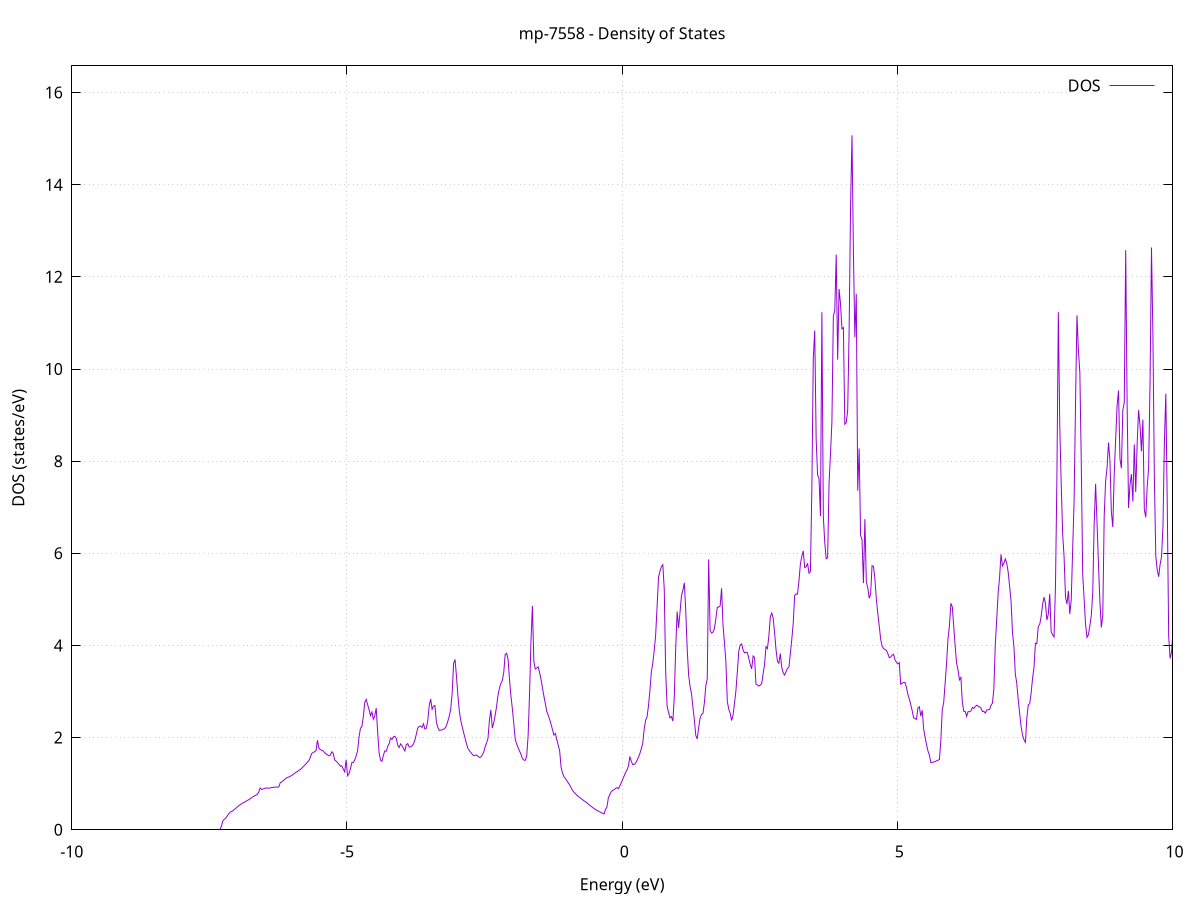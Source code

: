 set title 'mp-7558 - Density of States'
set xlabel 'Energy (eV)'
set ylabel 'DOS (states/eV)'
set grid
set xrange [-10:10]
set yrange [0:16.579]
set xzeroaxis lt -1
set terminal png size 800,600
set output 'mp-7558_dos_gnuplot.png'
plot '-' using 1:2 with lines title 'DOS'
-31.028200 0.000000
-31.002200 0.000000
-30.976100 0.000000
-30.950100 0.000000
-30.924000 0.000000
-30.898000 0.000000
-30.872000 0.000000
-30.845900 0.000000
-30.819900 0.000000
-30.793800 0.000000
-30.767800 0.000000
-30.741800 0.000000
-30.715700 0.000000
-30.689700 0.000000
-30.663700 0.000000
-30.637600 0.000000
-30.611600 0.000000
-30.585500 0.000000
-30.559500 0.000000
-30.533500 0.000000
-30.507400 0.000000
-30.481400 0.000000
-30.455300 0.000000
-30.429300 0.000000
-30.403300 0.000000
-30.377200 0.000000
-30.351200 0.000000
-30.325200 0.000000
-30.299100 0.000000
-30.273100 0.000000
-30.247000 0.000000
-30.221000 0.000000
-30.195000 0.000000
-30.168900 0.000000
-30.142900 0.000000
-30.116800 0.000000
-30.090800 0.000000
-30.064800 0.000000
-30.038700 0.000000
-30.012700 0.000000
-29.986600 0.000000
-29.960600 0.000000
-29.934600 0.000000
-29.908500 0.000000
-29.882500 0.000000
-29.856500 0.000000
-29.830400 0.000000
-29.804400 0.000000
-29.778300 0.000000
-29.752300 0.000000
-29.726300 0.000000
-29.700200 0.000000
-29.674200 0.000000
-29.648100 0.000000
-29.622100 0.000000
-29.596100 0.000000
-29.570000 0.000000
-29.544000 0.000000
-29.517900 0.000000
-29.491900 0.000000
-29.465900 0.000000
-29.439800 0.000000
-29.413800 0.000000
-29.387800 0.000000
-29.361700 0.000000
-29.335700 0.000000
-29.309600 0.000000
-29.283600 0.000000
-29.257600 0.000000
-29.231500 0.000000
-29.205500 0.000000
-29.179400 0.000000
-29.153400 0.000000
-29.127400 0.000000
-29.101300 0.000000
-29.075300 0.000000
-29.049300 0.000000
-29.023200 0.000000
-28.997200 0.000000
-28.971100 0.000000
-28.945100 0.000000
-28.919100 0.000000
-28.893000 0.000000
-28.867000 0.000000
-28.840900 0.000000
-28.814900 0.000000
-28.788900 0.000000
-28.762800 0.000000
-28.736800 0.000000
-28.710700 0.000000
-28.684700 0.000000
-28.658700 79.896100
-28.632600 113.800800
-28.606600 90.071200
-28.580600 135.801100
-28.554500 72.643700
-28.528500 54.130200
-28.502400 192.628800
-28.476400 0.000000
-28.450400 0.000000
-28.424300 0.000000
-28.398300 0.000000
-28.372200 0.000000
-28.346200 0.000000
-28.320200 0.000000
-28.294100 0.000000
-28.268100 0.000000
-28.242000 0.000000
-28.216000 0.000000
-28.190000 0.000000
-28.163900 0.000000
-28.137900 0.000000
-28.111900 0.000000
-28.085800 0.000000
-28.059800 0.000000
-28.033700 0.000000
-28.007700 0.000000
-27.981700 0.000000
-27.955600 0.000000
-27.929600 0.000000
-27.903500 0.000000
-27.877500 0.000000
-27.851500 0.000000
-27.825400 0.000000
-27.799400 0.000000
-27.773400 0.000000
-27.747300 0.000000
-27.721300 0.000000
-27.695200 0.000000
-27.669200 0.000000
-27.643200 0.000000
-27.617100 0.000000
-27.591100 0.000000
-27.565000 0.000000
-27.539000 0.000000
-27.513000 0.000000
-27.486900 0.000000
-27.460900 0.000000
-27.434800 0.000000
-27.408800 0.000000
-27.382800 0.000000
-27.356700 0.000000
-27.330700 0.000000
-27.304700 0.000000
-27.278600 0.000000
-27.252600 0.000000
-27.226500 0.000000
-27.200500 0.000000
-27.174500 0.000000
-27.148400 0.000000
-27.122400 0.000000
-27.096300 0.000000
-27.070300 0.000000
-27.044300 0.000000
-27.018200 0.000000
-26.992200 0.000000
-26.966100 0.000000
-26.940100 0.000000
-26.914100 0.000000
-26.888000 0.000000
-26.862000 0.000000
-26.836000 0.000000
-26.809900 0.000000
-26.783900 0.000000
-26.757800 0.000000
-26.731800 0.000000
-26.705800 0.000000
-26.679700 0.000000
-26.653700 0.000000
-26.627600 0.000000
-26.601600 0.000000
-26.575600 0.000000
-26.549500 0.000000
-26.523500 0.000000
-26.497500 0.000000
-26.471400 0.000000
-26.445400 0.000000
-26.419300 0.000000
-26.393300 0.000000
-26.367300 0.000000
-26.341200 0.000000
-26.315200 0.000000
-26.289100 0.000000
-26.263100 0.000000
-26.237100 0.000000
-26.211000 0.000000
-26.185000 0.000000
-26.158900 0.000000
-26.132900 0.000000
-26.106900 0.000000
-26.080800 0.000000
-26.054800 0.000000
-26.028800 0.000000
-26.002700 0.000000
-25.976700 0.000000
-25.950600 0.000000
-25.924600 0.000000
-25.898600 0.000000
-25.872500 0.000000
-25.846500 0.000000
-25.820400 0.000000
-25.794400 0.000000
-25.768400 0.000000
-25.742300 0.000000
-25.716300 0.000000
-25.690200 0.000000
-25.664200 0.000000
-25.638200 0.000000
-25.612100 0.000000
-25.586100 0.000000
-25.560100 0.000000
-25.534000 0.000000
-25.508000 0.000000
-25.481900 0.000000
-25.455900 0.000000
-25.429900 0.000000
-25.403800 0.000000
-25.377800 0.000000
-25.351700 0.000000
-25.325700 0.000000
-25.299700 0.000000
-25.273600 0.000000
-25.247600 0.000000
-25.221600 0.000000
-25.195500 0.000000
-25.169500 0.000000
-25.143400 0.000000
-25.117400 0.000000
-25.091400 0.000000
-25.065300 0.000000
-25.039300 0.000000
-25.013200 0.000000
-24.987200 0.000000
-24.961200 0.000000
-24.935100 0.000000
-24.909100 0.000000
-24.883000 0.000000
-24.857000 0.000000
-24.831000 0.000000
-24.804900 0.000000
-24.778900 0.000000
-24.752900 0.000000
-24.726800 0.000000
-24.700800 0.000000
-24.674700 0.000000
-24.648700 0.000000
-24.622700 0.000000
-24.596600 0.000000
-24.570600 0.000000
-24.544500 0.000000
-24.518500 0.000000
-24.492500 0.000000
-24.466400 0.000000
-24.440400 0.000000
-24.414300 0.000000
-24.388300 0.000000
-24.362300 0.000000
-24.336200 0.000000
-24.310200 0.000000
-24.284200 0.000000
-24.258100 0.000000
-24.232100 0.000000
-24.206000 0.000000
-24.180000 0.000000
-24.154000 0.000000
-24.127900 0.000000
-24.101900 0.000000
-24.075800 0.000000
-24.049800 0.000000
-24.023800 0.000000
-23.997700 0.000000
-23.971700 0.000000
-23.945700 0.000000
-23.919600 0.000000
-23.893600 0.000000
-23.867500 0.000000
-23.841500 0.000000
-23.815500 0.000000
-23.789400 0.000000
-23.763400 0.000000
-23.737300 0.000000
-23.711300 0.000000
-23.685300 0.000000
-23.659200 0.000000
-23.633200 0.000000
-23.607100 0.000000
-23.581100 0.000000
-23.555100 0.000000
-23.529000 0.000000
-23.503000 0.000000
-23.477000 0.000000
-23.450900 0.000000
-23.424900 0.000000
-23.398800 0.000000
-23.372800 0.000000
-23.346800 0.000000
-23.320700 0.000000
-23.294700 0.000000
-23.268600 0.000000
-23.242600 0.000000
-23.216600 0.000000
-23.190500 0.000000
-23.164500 0.000000
-23.138400 0.000000
-23.112400 0.000000
-23.086400 0.000000
-23.060300 0.000000
-23.034300 0.000000
-23.008300 0.000000
-22.982200 0.000000
-22.956200 0.000000
-22.930100 0.000000
-22.904100 0.000000
-22.878100 0.000000
-22.852000 0.000000
-22.826000 0.000000
-22.799900 0.000000
-22.773900 0.000000
-22.747900 0.000000
-22.721800 0.000000
-22.695800 0.000000
-22.669800 0.000000
-22.643700 0.000000
-22.617700 0.000000
-22.591600 0.000000
-22.565600 0.000000
-22.539600 0.000000
-22.513500 0.000000
-22.487500 0.000000
-22.461400 0.000000
-22.435400 0.000000
-22.409400 0.000000
-22.383300 0.000000
-22.357300 0.000000
-22.331200 0.000000
-22.305200 0.000000
-22.279200 0.000000
-22.253100 0.000000
-22.227100 0.000000
-22.201100 0.000000
-22.175000 0.000000
-22.149000 0.000000
-22.122900 0.000000
-22.096900 0.000000
-22.070900 0.000000
-22.044800 0.000000
-22.018800 0.000000
-21.992700 0.000000
-21.966700 0.000000
-21.940700 0.000000
-21.914600 0.000000
-21.888600 0.000000
-21.862500 0.000000
-21.836500 0.000000
-21.810500 0.000000
-21.784400 0.000000
-21.758400 0.000000
-21.732400 0.000000
-21.706300 0.000000
-21.680300 0.000000
-21.654200 0.000000
-21.628200 0.000000
-21.602200 0.000000
-21.576100 0.000000
-21.550100 0.000000
-21.524000 0.000000
-21.498000 0.000000
-21.472000 0.000000
-21.445900 0.000000
-21.419900 0.000000
-21.393900 0.000000
-21.367800 0.000000
-21.341800 0.000000
-21.315700 0.000000
-21.289700 0.000000
-21.263700 0.000000
-21.237600 0.000000
-21.211600 0.000000
-21.185500 0.000000
-21.159500 0.000000
-21.133500 0.000000
-21.107400 0.000000
-21.081400 0.000000
-21.055300 0.000000
-21.029300 0.000000
-21.003300 0.000000
-20.977200 0.000000
-20.951200 0.000000
-20.925200 0.000000
-20.899100 0.000000
-20.873100 0.000000
-20.847000 0.000000
-20.821000 0.000000
-20.795000 0.000000
-20.768900 0.000000
-20.742900 0.000000
-20.716800 0.000000
-20.690800 0.000000
-20.664800 0.000000
-20.638700 0.000000
-20.612700 0.000000
-20.586600 0.000000
-20.560600 0.000000
-20.534600 0.000000
-20.508500 0.000000
-20.482500 0.000000
-20.456500 0.000000
-20.430400 0.000000
-20.404400 0.000000
-20.378300 0.000000
-20.352300 0.000000
-20.326300 0.000000
-20.300200 0.000000
-20.274200 0.000000
-20.248100 0.000000
-20.222100 0.000000
-20.196100 0.000000
-20.170000 0.000000
-20.144000 0.000000
-20.118000 0.000000
-20.091900 0.000000
-20.065900 0.000000
-20.039800 0.000000
-20.013800 0.000000
-19.987800 0.000000
-19.961700 0.000000
-19.935700 0.000000
-19.909600 0.000000
-19.883600 0.000000
-19.857600 0.000000
-19.831500 0.000000
-19.805500 0.000000
-19.779400 0.000000
-19.753400 0.000000
-19.727400 0.000000
-19.701300 0.000000
-19.675300 0.000000
-19.649300 0.000000
-19.623200 0.000000
-19.597200 0.000000
-19.571100 0.000000
-19.545100 0.000000
-19.519100 0.000000
-19.493000 0.000000
-19.467000 0.000000
-19.440900 0.000000
-19.414900 0.000000
-19.388900 0.000000
-19.362800 0.000000
-19.336800 0.000000
-19.310700 0.000000
-19.284700 0.000000
-19.258700 0.000000
-19.232600 0.000000
-19.206600 0.000000
-19.180600 0.000000
-19.154500 0.000000
-19.128500 0.000000
-19.102400 0.000000
-19.076400 0.000000
-19.050400 0.000000
-19.024300 0.000000
-18.998300 0.000000
-18.972200 0.000000
-18.946200 0.000000
-18.920200 0.000000
-18.894100 0.000000
-18.868100 0.000000
-18.842100 0.000000
-18.816000 0.000000
-18.790000 0.000000
-18.763900 0.000000
-18.737900 63.154300
-18.711900 88.666000
-18.685800 326.601100
-18.659800 107.159300
-18.633700 366.209800
-18.607700 250.812400
-18.581700 278.147800
-18.555600 578.214100
-18.529600 130.024100
-18.503500 0.000000
-18.477500 0.000000
-18.451500 0.000000
-18.425400 0.000000
-18.399400 0.000000
-18.373400 0.000000
-18.347300 0.000000
-18.321300 0.000000
-18.295200 0.000000
-18.269200 0.000000
-18.243200 0.000000
-18.217100 0.000000
-18.191100 0.000000
-18.165000 0.000000
-18.139000 0.000000
-18.113000 0.000000
-18.086900 0.000000
-18.060900 0.000000
-18.034800 0.000000
-18.008800 0.000000
-17.982800 0.000000
-17.956700 0.000000
-17.930700 0.000000
-17.904700 0.000000
-17.878600 0.000000
-17.852600 0.000000
-17.826500 0.000000
-17.800500 0.000000
-17.774500 0.000000
-17.748400 0.000000
-17.722400 0.000000
-17.696300 0.000000
-17.670300 0.000000
-17.644300 0.000000
-17.618200 0.000000
-17.592200 0.000000
-17.566200 0.000000
-17.540100 0.000000
-17.514100 0.000000
-17.488000 0.000000
-17.462000 0.000000
-17.436000 0.000000
-17.409900 0.000000
-17.383900 0.000000
-17.357800 0.000000
-17.331800 0.000000
-17.305800 0.000000
-17.279700 0.000000
-17.253700 0.000000
-17.227600 0.000000
-17.201600 0.000000
-17.175600 0.000000
-17.149500 0.000000
-17.123500 0.000000
-17.097500 0.000000
-17.071400 0.000000
-17.045400 0.000000
-17.019300 0.000000
-16.993300 0.000000
-16.967300 0.000000
-16.941200 0.000000
-16.915200 0.000000
-16.889100 0.000000
-16.863100 0.000000
-16.837100 0.000000
-16.811000 0.000000
-16.785000 0.000000
-16.758900 0.000000
-16.732900 0.000000
-16.706900 0.000000
-16.680800 0.000000
-16.654800 0.000000
-16.628800 0.000000
-16.602700 0.000000
-16.576700 0.000000
-16.550600 0.000000
-16.524600 0.000000
-16.498600 0.000000
-16.472500 0.000000
-16.446500 0.000000
-16.420400 0.000000
-16.394400 0.000000
-16.368400 0.000000
-16.342300 0.000000
-16.316300 0.000000
-16.290300 0.000000
-16.264200 0.000000
-16.238200 0.000000
-16.212100 0.000000
-16.186100 0.000000
-16.160100 0.000000
-16.134000 0.000000
-16.108000 0.000000
-16.081900 0.000000
-16.055900 0.000000
-16.029900 0.000000
-16.003800 0.000000
-15.977800 0.000000
-15.951700 0.000000
-15.925700 0.000000
-15.899700 0.000000
-15.873600 0.000000
-15.847600 0.000000
-15.821600 0.000000
-15.795500 0.000000
-15.769500 0.000000
-15.743400 0.000000
-15.717400 0.000000
-15.691400 0.000000
-15.665300 0.000000
-15.639300 0.000000
-15.613200 0.000000
-15.587200 0.000000
-15.561200 0.000000
-15.535100 0.000000
-15.509100 0.000000
-15.483000 0.000000
-15.457000 0.000000
-15.431000 0.000000
-15.404900 0.000000
-15.378900 0.000000
-15.352900 0.000000
-15.326800 0.000000
-15.300800 0.000000
-15.274700 0.000000
-15.248700 0.000000
-15.222700 0.000000
-15.196600 0.000000
-15.170600 0.000000
-15.144500 0.000000
-15.118500 0.000000
-15.092500 0.000000
-15.066400 0.000000
-15.040400 0.000000
-15.014400 0.000000
-14.988300 0.000000
-14.962300 0.000000
-14.936200 0.000000
-14.910200 0.000000
-14.884200 0.000000
-14.858100 0.000000
-14.832100 0.000000
-14.806000 0.000000
-14.780000 0.000000
-14.754000 0.000000
-14.727900 0.000000
-14.701900 0.000000
-14.675800 0.000000
-14.649800 0.000000
-14.623800 0.000000
-14.597700 0.000000
-14.571700 0.000000
-14.545700 0.000000
-14.519600 0.000000
-14.493600 0.000000
-14.467500 0.000000
-14.441500 0.000000
-14.415500 0.000000
-14.389400 0.000000
-14.363400 0.000000
-14.337300 0.000000
-14.311300 0.000000
-14.285300 0.000000
-14.259200 0.000000
-14.233200 0.000000
-14.207100 0.000000
-14.181100 0.000000
-14.155100 0.000000
-14.129000 0.000000
-14.103000 0.000000
-14.077000 0.000000
-14.050900 0.000000
-14.024900 0.000000
-13.998800 0.000000
-13.972800 0.000000
-13.946800 0.000000
-13.920700 0.000000
-13.894700 0.000000
-13.868600 0.000000
-13.842600 0.000000
-13.816600 0.000000
-13.790500 0.000000
-13.764500 0.000000
-13.738500 0.000000
-13.712400 0.000000
-13.686400 0.000000
-13.660300 0.000000
-13.634300 0.000000
-13.608300 0.000000
-13.582200 0.000000
-13.556200 0.000000
-13.530100 0.000000
-13.504100 0.000000
-13.478100 0.000000
-13.452000 0.000000
-13.426000 0.000000
-13.399900 0.000000
-13.373900 0.000000
-13.347900 0.000000
-13.321800 0.000000
-13.295800 0.000000
-13.269800 0.000000
-13.243700 0.000000
-13.217700 0.000000
-13.191600 0.000000
-13.165600 0.000000
-13.139600 0.000000
-13.113500 0.000000
-13.087500 0.000000
-13.061400 0.000000
-13.035400 0.000000
-13.009400 0.000000
-12.983300 0.000000
-12.957300 0.000000
-12.931200 0.000000
-12.905200 0.000000
-12.879200 0.000000
-12.853100 0.000000
-12.827100 0.000000
-12.801100 0.000000
-12.775000 0.000000
-12.749000 0.000000
-12.722900 0.000000
-12.696900 0.000000
-12.670900 0.000000
-12.644800 0.000000
-12.618800 0.000000
-12.592700 0.000000
-12.566700 0.000000
-12.540700 0.000000
-12.514600 0.000000
-12.488600 0.000000
-12.462600 0.000000
-12.436500 0.000000
-12.410500 0.000000
-12.384400 0.000000
-12.358400 0.000000
-12.332400 0.000000
-12.306300 0.000000
-12.280300 0.000000
-12.254200 0.000000
-12.228200 0.000000
-12.202200 0.000000
-12.176100 0.000000
-12.150100 0.000000
-12.124000 0.000000
-12.098000 0.000000
-12.072000 0.000000
-12.045900 0.000000
-12.019900 0.000000
-11.993900 0.000000
-11.967800 0.000000
-11.941800 0.000000
-11.915700 0.000000
-11.889700 0.000000
-11.863700 0.000000
-11.837600 0.000000
-11.811600 0.000000
-11.785500 0.000000
-11.759500 0.000000
-11.733500 0.000000
-11.707400 0.000000
-11.681400 0.000000
-11.655300 0.000000
-11.629300 0.000000
-11.603300 0.000000
-11.577200 0.000000
-11.551200 0.000000
-11.525200 0.000000
-11.499100 0.000000
-11.473100 0.000000
-11.447000 0.000000
-11.421000 0.000000
-11.395000 0.000000
-11.368900 0.000000
-11.342900 0.000000
-11.316800 0.000000
-11.290800 0.000000
-11.264800 0.000000
-11.238700 0.000000
-11.212700 0.000000
-11.186700 0.000000
-11.160600 0.000000
-11.134600 0.000000
-11.108500 0.000000
-11.082500 0.000000
-11.056500 0.000000
-11.030400 0.000000
-11.004400 0.000000
-10.978300 0.000000
-10.952300 0.000000
-10.926300 0.000000
-10.900200 0.000000
-10.874200 0.000000
-10.848100 0.000000
-10.822100 0.000000
-10.796100 0.000000
-10.770000 0.000000
-10.744000 0.000000
-10.718000 0.000000
-10.691900 0.000000
-10.665900 0.000000
-10.639800 0.000000
-10.613800 0.000000
-10.587800 0.000000
-10.561700 0.000000
-10.535700 0.000000
-10.509600 0.000000
-10.483600 0.000000
-10.457600 0.000000
-10.431500 0.000000
-10.405500 0.000000
-10.379400 0.000000
-10.353400 0.000000
-10.327400 0.000000
-10.301300 0.000000
-10.275300 0.000000
-10.249300 0.000000
-10.223200 0.000000
-10.197200 0.000000
-10.171100 0.000000
-10.145100 0.000000
-10.119100 0.000000
-10.093000 0.000000
-10.067000 0.000000
-10.040900 0.000000
-10.014900 0.000000
-9.988900 0.000000
-9.962800 0.000000
-9.936800 0.000000
-9.910800 0.000000
-9.884700 0.000000
-9.858700 0.000000
-9.832600 0.000000
-9.806600 0.000000
-9.780600 0.000000
-9.754500 0.000000
-9.728500 0.000000
-9.702400 0.000000
-9.676400 0.000000
-9.650400 0.000000
-9.624300 0.000000
-9.598300 0.000000
-9.572200 0.000000
-9.546200 0.000000
-9.520200 0.000000
-9.494100 0.000000
-9.468100 0.000000
-9.442100 0.000000
-9.416000 0.000000
-9.390000 0.000000
-9.363900 0.000000
-9.337900 0.000000
-9.311900 0.000000
-9.285800 0.000000
-9.259800 0.000000
-9.233700 0.000000
-9.207700 0.000000
-9.181700 0.000000
-9.155600 0.000000
-9.129600 0.000000
-9.103500 0.000000
-9.077500 0.000000
-9.051500 0.000000
-9.025400 0.000000
-8.999400 0.000000
-8.973400 0.000000
-8.947300 0.000000
-8.921300 0.000000
-8.895200 0.000000
-8.869200 0.000000
-8.843200 0.000000
-8.817100 0.000000
-8.791100 0.000000
-8.765000 0.000000
-8.739000 0.000000
-8.713000 0.000000
-8.686900 0.000000
-8.660900 0.000000
-8.634900 0.000000
-8.608800 0.000000
-8.582800 0.000000
-8.556700 0.000000
-8.530700 0.000000
-8.504700 0.000000
-8.478600 0.000000
-8.452600 0.000000
-8.426500 0.000000
-8.400500 0.000000
-8.374500 0.000000
-8.348400 0.000000
-8.322400 0.000000
-8.296300 0.000000
-8.270300 0.000000
-8.244300 0.000000
-8.218200 0.000000
-8.192200 0.000000
-8.166200 0.000000
-8.140100 0.000000
-8.114100 0.000000
-8.088000 0.000000
-8.062000 0.000000
-8.036000 0.000000
-8.009900 0.000000
-7.983900 0.000000
-7.957800 0.000000
-7.931800 0.000000
-7.905800 0.000000
-7.879700 0.000000
-7.853700 0.000000
-7.827600 0.000000
-7.801600 0.000000
-7.775600 0.000000
-7.749500 0.000000
-7.723500 0.000000
-7.697500 0.000000
-7.671400 0.000000
-7.645400 0.000000
-7.619300 0.000000
-7.593300 0.000000
-7.567300 0.000000
-7.541200 0.000000
-7.515200 0.000000
-7.489100 0.000000
-7.463100 0.000000
-7.437100 0.000000
-7.411000 0.000000
-7.385000 0.000000
-7.359000 0.000000
-7.332900 0.000000
-7.306900 0.004900
-7.280800 0.079100
-7.254800 0.196600
-7.228800 0.226600
-7.202700 0.252100
-7.176700 0.298400
-7.150600 0.345900
-7.124600 0.380900
-7.098600 0.395700
-7.072500 0.412500
-7.046500 0.439100
-7.020400 0.465900
-6.994400 0.492700
-6.968400 0.519800
-6.942300 0.543000
-6.916300 0.562300
-6.890300 0.582900
-6.864200 0.598200
-6.838200 0.615800
-6.812100 0.634300
-6.786100 0.652900
-6.760100 0.673000
-6.734000 0.693800
-6.708000 0.715700
-6.681900 0.735200
-6.655900 0.751000
-6.629900 0.767700
-6.603800 0.816500
-6.577800 0.907200
-6.551700 0.874600
-6.525700 0.885900
-6.499700 0.896600
-6.473600 0.907100
-6.447600 0.905700
-6.421600 0.901800
-6.395500 0.908600
-6.369500 0.915500
-6.343400 0.919900
-6.317400 0.924300
-6.291400 0.928900
-6.265300 0.925700
-6.239300 0.929200
-6.213200 1.017300
-6.187200 1.039600
-6.161200 1.063600
-6.135100 1.088900
-6.109100 1.115100
-6.083100 1.135100
-6.057000 1.145100
-6.031000 1.160200
-6.004900 1.178900
-5.978900 1.200200
-5.952900 1.223400
-5.926800 1.248000
-5.900800 1.264900
-5.874700 1.287000
-5.848700 1.309800
-5.822700 1.335700
-5.796600 1.366500
-5.770600 1.399000
-5.744500 1.432200
-5.718500 1.465900
-5.692500 1.502800
-5.666400 1.569700
-5.640400 1.656700
-5.614400 1.675700
-5.588300 1.694700
-5.562300 1.717100
-5.536200 1.944000
-5.510200 1.770400
-5.484200 1.740400
-5.458100 1.726600
-5.432100 1.710700
-5.406000 1.670900
-5.380000 1.645700
-5.354000 1.627300
-5.327900 1.604300
-5.301900 1.622600
-5.275800 1.692200
-5.249800 1.654000
-5.223800 1.516500
-5.197700 1.490100
-5.171700 1.459500
-5.145700 1.420000
-5.119600 1.380000
-5.093600 1.387900
-5.067500 1.316800
-5.041500 1.257700
-5.015500 1.516800
-4.989400 1.173100
-4.963400 1.214100
-4.937300 1.324100
-4.911300 1.457200
-4.885300 1.459500
-4.859200 1.514500
-4.833200 1.602500
-4.807200 1.713000
-4.781100 2.008400
-4.755100 2.204100
-4.729000 2.240500
-4.703000 2.447200
-4.677000 2.762700
-4.650900 2.829100
-4.624900 2.718100
-4.598800 2.608600
-4.572800 2.476600
-4.546800 2.555200
-4.520700 2.398900
-4.494700 2.474400
-4.468600 2.639900
-4.442600 2.120900
-4.416600 1.669700
-4.390500 1.510900
-4.364500 1.486000
-4.338500 1.614200
-4.312400 1.713400
-4.286400 1.704300
-4.260300 1.807500
-4.234300 1.866700
-4.208300 1.992100
-4.182200 1.960200
-4.156200 2.018300
-4.130100 2.029100
-4.104100 1.980500
-4.078100 1.837700
-4.052000 1.783600
-4.026000 1.864200
-3.999900 1.828000
-3.973900 1.765500
-3.947900 1.711000
-3.921800 1.850100
-3.895800 1.869700
-3.869800 1.794600
-3.843700 1.802000
-3.817700 1.819500
-3.791600 1.862800
-3.765600 1.948100
-3.739600 2.075700
-3.713500 2.206000
-3.687500 2.242100
-3.661400 2.251500
-3.635400 2.220500
-3.609400 2.298800
-3.583300 2.185100
-3.557300 2.203800
-3.531300 2.369600
-3.505200 2.697600
-3.479200 2.838000
-3.453100 2.613200
-3.427100 2.686300
-3.401100 2.694400
-3.375000 2.334300
-3.349000 2.219800
-3.322900 2.156800
-3.296900 2.162000
-3.270900 2.169000
-3.244800 2.182400
-3.218800 2.206600
-3.192700 2.259300
-3.166700 2.358600
-3.140700 2.465000
-3.114600 2.621600
-3.088600 2.969100
-3.062600 3.609900
-3.036500 3.696900
-3.010500 3.335900
-2.984400 2.912800
-2.958400 2.575100
-2.932400 2.373100
-2.906300 2.234200
-2.880300 2.107900
-2.854200 1.989400
-2.828200 1.866200
-2.802200 1.765500
-2.776100 1.718300
-2.750100 1.677100
-2.724000 1.640100
-2.698000 1.606000
-2.672000 1.615100
-2.645900 1.624000
-2.619900 1.592900
-2.593900 1.570300
-2.567800 1.577500
-2.541800 1.625900
-2.515700 1.684500
-2.489700 1.801800
-2.463700 1.885000
-2.437600 1.984800
-2.411600 2.378800
-2.385500 2.602000
-2.359500 2.207400
-2.333500 2.323500
-2.307400 2.480900
-2.281400 2.678300
-2.255400 2.918200
-2.229300 3.075400
-2.203300 3.177700
-2.177200 3.241400
-2.151200 3.414600
-2.125200 3.803700
-2.099100 3.830300
-2.073100 3.705800
-2.047000 3.265800
-2.021000 2.910600
-1.995000 2.627900
-1.968900 2.304800
-1.942900 1.963800
-1.916800 1.865700
-1.890800 1.780600
-1.864800 1.711600
-1.838700 1.639000
-1.812700 1.546600
-1.786700 1.513700
-1.760600 1.506500
-1.734600 1.594900
-1.708500 2.043900
-1.682500 2.949900
-1.656500 4.095800
-1.630400 4.858900
-1.604400 3.652600
-1.578300 3.488400
-1.552300 3.509300
-1.526300 3.536000
-1.500200 3.411100
-1.474200 3.267000
-1.448100 3.084200
-1.422100 2.902600
-1.396100 2.739500
-1.370000 2.568500
-1.344000 2.488800
-1.318000 2.398300
-1.291900 2.288900
-1.265900 2.174800
-1.239800 2.055600
-1.213800 2.090300
-1.187800 1.962300
-1.161700 1.838700
-1.135700 1.715100
-1.109600 1.357800
-1.083600 1.231300
-1.057600 1.155700
-1.031500 1.113800
-1.005500 1.065800
-0.979500 1.019900
-0.953400 0.971400
-0.927400 0.917000
-0.901300 0.852200
-0.875300 0.815100
-0.849300 0.782400
-0.823200 0.751800
-0.797200 0.724300
-0.771100 0.699600
-0.745100 0.675900
-0.719100 0.652400
-0.693000 0.629100
-0.667000 0.605800
-0.640900 0.583400
-0.614900 0.559700
-0.588900 0.533400
-0.562800 0.508600
-0.536800 0.484100
-0.510800 0.461000
-0.484700 0.439200
-0.458700 0.421300
-0.432600 0.404600
-0.406600 0.388400
-0.380600 0.372900
-0.354500 0.357900
-0.328500 0.343400
-0.302400 0.443800
-0.276400 0.491900
-0.250400 0.692700
-0.224300 0.761100
-0.198300 0.827200
-0.172200 0.856300
-0.146200 0.866500
-0.120200 0.897600
-0.094100 0.914500
-0.068100 0.892500
-0.042100 0.950400
-0.016000 1.019900
0.010000 1.092200
0.036100 1.168200
0.062100 1.242700
0.088100 1.296700
0.114200 1.384000
0.140200 1.590200
0.166300 1.486600
0.192300 1.415000
0.218300 1.418400
0.244400 1.446500
0.270400 1.504600
0.296400 1.575600
0.322500 1.655500
0.348500 1.761000
0.374600 1.879900
0.400600 2.184200
0.426600 2.375400
0.452700 2.451800
0.478700 2.690800
0.504800 3.030000
0.530800 3.426400
0.556800 3.622600
0.582900 3.894600
0.608900 4.229500
0.635000 4.845200
0.661000 5.482700
0.687000 5.606900
0.713100 5.711000
0.739100 5.752500
0.765100 5.223800
0.791200 3.413400
0.817200 2.679700
0.843300 2.549000
0.869300 2.429800
0.895300 2.458200
0.921400 2.357400
0.947400 2.881000
0.973500 3.954600
0.999500 4.734900
1.025500 4.385000
1.051600 4.718800
1.077600 5.078700
1.103700 5.201900
1.129700 5.360400
1.155700 4.757800
1.181800 3.922200
1.207800 3.362500
1.233800 3.110200
1.259900 2.957500
1.285900 2.658600
1.312000 2.384600
1.338000 2.048500
1.364000 1.970700
1.390100 2.215600
1.416100 2.419600
1.442200 2.503000
1.468200 2.524700
1.494200 2.755600
1.520300 3.122000
1.546300 3.276600
1.572300 5.868200
1.598400 4.325100
1.624400 4.269200
1.650500 4.287100
1.676500 4.366900
1.702500 4.575400
1.728600 4.831900
1.754600 4.832100
1.780700 4.856900
1.806700 5.240900
1.832700 4.444800
1.858800 4.061600
1.884800 3.652800
1.910900 2.783900
1.936900 2.618200
1.962900 2.528100
1.989000 2.371000
2.015000 2.493000
2.041000 2.739200
2.067100 3.016000
2.093100 3.431600
2.119200 3.872600
2.145200 4.013100
2.171200 4.032800
2.197300 3.901300
2.223300 3.838800
2.249400 3.853500
2.275400 3.847100
2.301400 3.721700
2.327500 3.589500
2.353500 3.491900
2.379600 3.771800
2.405600 3.736500
2.431600 3.161600
2.457700 3.143200
2.483700 3.118800
2.509700 3.137700
2.535800 3.175100
2.561800 3.385600
2.587900 3.593300
2.613900 3.973100
2.639900 3.930500
2.666000 4.202700
2.692000 4.616500
2.718100 4.704700
2.744100 4.594300
2.770100 4.276700
2.796200 3.908100
2.822200 3.650200
2.848300 3.613500
2.874300 3.825400
2.900300 3.519800
2.926400 3.405900
2.952400 3.357500
2.978400 3.430500
3.004500 3.504600
3.030500 3.526300
3.056600 3.832700
3.082600 4.136400
3.108600 4.480700
3.134700 5.086400
3.160700 5.116300
3.186800 5.114200
3.212800 5.401800
3.238800 5.769800
3.264900 5.936000
3.290900 6.053000
3.316900 5.689300
3.343000 5.706400
3.369000 5.784800
3.395100 5.568800
3.421100 5.605600
3.447100 7.409500
3.473200 10.237800
3.499200 10.835500
3.525300 8.473000
3.551300 7.702200
3.577300 7.616200
3.603400 6.806700
3.629400 11.233500
3.655500 6.796200
3.681500 6.237600
3.707500 5.880900
3.733600 5.901900
3.759600 7.523000
3.785600 8.151500
3.811700 8.863900
3.837700 11.142700
3.863800 11.273600
3.889800 12.484000
3.915800 10.203000
3.941900 11.735500
3.967900 11.412100
3.994000 10.871600
4.020000 10.899100
4.046000 8.802000
4.072100 8.835900
4.098100 9.101300
4.124200 10.828500
4.150200 13.511900
4.176200 15.071500
4.202300 12.531400
4.228300 10.687800
4.254300 11.630500
4.280400 7.359200
4.306400 8.275100
4.332500 6.388000
4.358500 6.297400
4.384500 5.353200
4.410600 6.741800
4.436600 5.383100
4.462700 5.254700
4.488700 5.026400
4.514700 5.109000
4.540800 5.732000
4.566800 5.719400
4.592800 5.448000
4.618900 5.007300
4.644900 4.699800
4.671000 4.426200
4.697000 4.139500
4.723000 3.992400
4.749100 3.930500
4.775100 3.912400
4.801200 3.895300
4.827200 3.824700
4.853200 3.736700
4.879300 3.747300
4.905300 3.787700
4.931400 3.809700
4.957400 3.687900
4.983400 3.637800
5.009500 3.599400
5.035500 3.626900
5.061500 3.157400
5.087600 3.180600
5.113600 3.196200
5.139700 3.197100
5.165700 3.091700
5.191700 2.939300
5.217800 2.838500
5.243800 2.718400
5.269900 2.584500
5.295900 2.429700
5.321900 2.416800
5.348000 2.394500
5.374000 2.643300
5.400100 2.669300
5.426100 2.466500
5.452100 2.594400
5.478200 2.191500
5.504200 2.008500
5.530200 1.850000
5.556300 1.711300
5.582300 1.622400
5.608400 1.461400
5.634400 1.458800
5.660400 1.471400
5.686500 1.480900
5.712500 1.495500
5.738600 1.509700
5.764600 1.524000
5.790600 1.934300
5.816700 2.609200
5.842700 2.762300
5.868700 3.182300
5.894800 3.614900
5.920800 4.147600
5.946900 4.422500
5.972900 4.915500
5.998900 4.836900
6.025000 4.412000
6.051000 3.987700
6.077100 3.616400
6.103100 3.467600
6.129100 3.252300
6.155200 3.306500
6.181200 2.773600
6.207300 2.572600
6.233300 2.567800
6.259300 2.459500
6.285400 2.563200
6.311400 2.563600
6.337400 2.577800
6.363500 2.655100
6.389500 2.634100
6.415600 2.671100
6.441600 2.702700
6.467600 2.684500
6.493700 2.666600
6.519700 2.642100
6.545800 2.565800
6.571800 2.572400
6.597800 2.531400
6.623900 2.597300
6.649900 2.605700
6.676000 2.613100
6.702000 2.699700
6.728000 2.748200
6.754100 3.056100
6.780100 4.015700
6.806100 4.573200
6.832200 5.139900
6.858200 5.480400
6.884300 5.977700
6.910300 5.724900
6.936300 5.783800
6.962400 5.879000
6.988400 5.785100
7.014500 5.588400
7.040500 5.280400
7.066500 4.964800
7.092600 4.277300
7.118600 3.980500
7.144600 3.375800
7.170700 3.173600
7.196700 2.826900
7.222800 2.530600
7.248800 2.241800
7.274800 2.055200
7.300900 1.955000
7.326900 1.898800
7.353000 2.420700
7.379000 2.709000
7.405000 2.737100
7.431100 2.963900
7.457100 3.284700
7.483200 3.519300
7.509200 4.048900
7.535200 4.035800
7.561300 4.416300
7.587300 4.456100
7.613300 4.624400
7.639400 4.883700
7.665400 5.047900
7.691500 4.913500
7.717500 4.550400
7.743500 4.679000
7.769600 5.119100
7.795600 4.296800
7.821700 4.232000
7.847700 4.184100
7.873700 5.305200
7.899800 7.644900
7.925800 11.234500
7.951900 8.762700
7.977900 7.493000
8.003900 6.427600
8.030000 5.923400
8.056000 5.050100
8.082000 4.897200
8.108100 5.185500
8.134100 4.682300
8.160200 4.991800
8.186200 6.093500
8.212200 7.143300
8.238300 9.275000
8.264300 11.166000
8.290400 10.403300
8.316400 9.928600
8.342400 7.975100
8.368500 5.537400
8.394500 5.000700
8.420500 4.455600
8.446600 4.174900
8.472600 4.233500
8.498700 4.434800
8.524700 4.650700
8.550700 5.129000
8.576800 6.650600
8.602800 7.510400
8.628900 6.662300
8.654900 5.753100
8.680900 4.955200
8.707000 4.390400
8.733000 4.646500
8.759100 6.812100
8.785100 7.568900
8.811100 7.861700
8.837200 8.403100
8.863200 8.012500
8.889200 6.899700
8.915300 6.569300
8.941300 7.725400
8.967400 8.485600
8.993400 9.205300
9.019400 9.533800
9.045500 8.054300
9.071500 7.845800
9.097600 9.111100
9.123600 9.278000
9.149600 12.579300
9.175700 9.226800
9.201700 6.983400
9.227800 7.495900
9.253800 7.719200
9.279800 7.123300
9.305900 8.363000
9.331900 7.330500
9.357900 8.371600
9.384000 9.108300
9.410000 8.778600
9.436100 8.210500
9.462100 8.901600
9.488100 6.950700
9.514200 6.782000
9.540200 7.441000
9.566300 7.858800
9.592300 9.720000
9.618300 12.638500
9.644400 10.715400
9.670400 7.661600
9.696400 5.941500
9.722500 5.639300
9.748500 5.490800
9.774600 5.756000
9.800600 5.924800
9.826600 6.572300
9.852700 8.417600
9.878700 9.464100
9.904800 7.073200
9.930800 4.199300
9.956800 3.719000
9.982900 3.857200
10.008900 4.297000
10.035000 6.161200
10.061000 9.091100
10.087000 7.551100
10.113100 6.530200
10.139100 7.211200
10.165100 7.254000
10.191200 6.523200
10.217200 5.253300
10.243300 4.974000
10.269300 4.512400
10.295300 4.120300
10.321400 3.917200
10.347400 3.945300
10.373500 4.005500
10.399500 4.158900
10.425500 4.536200
10.451600 4.552200
10.477600 4.592100
10.503700 4.505900
10.529700 4.596100
10.555700 4.571400
10.581800 4.750100
10.607800 4.849700
10.633800 4.964100
10.659900 4.577000
10.685900 4.166500
10.712000 3.959800
10.738000 3.971900
10.764000 4.022600
10.790100 4.044200
10.816100 4.360600
10.842200 4.410100
10.868200 4.564200
10.894200 4.640700
10.920300 4.812800
10.946300 4.991400
10.972300 5.113600
10.998400 5.237800
11.024400 5.922800
11.050500 5.060400
11.076500 4.020100
11.102500 4.012100
11.128600 4.144800
11.154600 4.357700
11.180700 4.669700
11.206700 5.212400
11.232700 6.034400
11.258800 6.699200
11.284800 6.836900
11.310900 7.128900
11.336900 6.438400
11.362900 6.707300
11.389000 6.671100
11.415000 5.057500
11.441000 4.024300
11.467100 3.931500
11.493100 3.619100
11.519200 3.196700
11.545200 3.236600
11.571200 3.308500
11.597300 3.394800
11.623300 4.129300
11.649400 4.298300
11.675400 4.710200
11.701400 5.237700
11.727500 5.490300
11.753500 5.654400
11.779600 6.074300
11.805600 6.334400
11.831600 6.093600
11.857700 5.903700
11.883700 5.702900
11.909700 5.901700
11.935800 5.903100
11.961800 6.223000
11.987900 6.029900
12.013900 5.999900
12.039900 6.189500
12.066000 6.530300
12.092000 6.282400
12.118100 6.306300
12.144100 6.768300
12.170100 7.033000
12.196200 7.280700
12.222200 8.429300
12.248200 7.125400
12.274300 5.310300
12.300300 4.624400
12.326400 4.543700
12.352400 4.840900
12.378400 5.131300
12.404500 5.626800
12.430500 6.739000
12.456600 6.828200
12.482600 6.834500
12.508600 6.722600
12.534700 6.935500
12.560700 6.106400
12.586800 5.773700
12.612800 5.864200
12.638800 5.920800
12.664900 6.631400
12.690900 6.727500
12.716900 7.068800
12.743000 7.303200
12.769000 5.752800
12.795100 6.240600
12.821100 5.145500
12.847100 4.287000
12.873200 4.121600
12.899200 4.129700
12.925300 4.220900
12.951300 4.513400
12.977300 4.823100
13.003400 5.197800
13.029400 5.228000
13.055500 5.895500
13.081500 6.440000
13.107500 6.706300
13.133600 6.590700
13.159600 6.488100
13.185600 6.530100
13.211700 5.328600
13.237700 5.041400
13.263800 4.951300
13.289800 5.389600
13.315800 5.448700
13.341900 5.304000
13.367900 5.288000
13.394000 5.016300
13.420000 4.502500
13.446000 3.941600
13.472100 4.253200
13.498100 3.827600
13.524100 3.652200
13.550200 3.548400
13.576200 3.487800
13.602300 4.089800
13.628300 4.525900
13.654300 5.460400
13.680400 6.401300
13.706400 7.194900
13.732500 7.229800
13.758500 6.425600
13.784500 5.241400
13.810600 4.790100
13.836600 4.561100
13.862700 4.423400
13.888700 4.034700
13.914700 3.374700
13.940800 3.069100
13.966800 2.966200
13.992800 3.055900
14.018900 3.526600
14.044900 3.631600
14.071000 3.515400
14.097000 3.487000
14.123000 3.526800
14.149100 3.794300
14.175100 4.378400
14.201200 3.894400
14.227200 4.209700
14.253200 4.715300
14.279300 4.769400
14.305300 4.573500
14.331400 4.394200
14.357400 4.261600
14.383400 3.494500
14.409500 2.949500
14.435500 3.197300
14.461500 2.855900
14.487600 2.683700
14.513600 2.472900
14.539700 2.424200
14.565700 2.453400
14.591700 2.477800
14.617800 2.450200
14.643800 2.499500
14.669900 2.922300
14.695900 3.928100
14.721900 4.406700
14.748000 4.311500
14.774000 3.815800
14.800000 3.471600
14.826100 3.195700
14.852100 2.901700
14.878200 2.656500
14.904200 2.436400
14.930200 2.205600
14.956300 1.995500
14.982300 1.813000
15.008400 1.854500
15.034400 2.135400
15.060400 2.839300
15.086500 3.738900
15.112500 4.164900
15.138600 3.907500
15.164600 4.118800
15.190600 4.484600
15.216700 4.354600
15.242700 4.029000
15.268700 3.831200
15.294800 3.679000
15.320800 3.570600
15.346900 3.541300
15.372900 3.531800
15.398900 3.546300
15.425000 3.787900
15.451000 4.180700
15.477100 4.362200
15.503100 4.740800
15.529100 4.881700
15.555200 5.434300
15.581200 5.277300
15.607300 4.870500
15.633300 4.501000
15.659300 4.309100
15.685400 3.944400
15.711400 3.827100
15.737400 4.056700
15.763500 4.012200
15.789500 3.700300
15.815600 3.499600
15.841600 3.460700
15.867600 3.482900
15.893700 3.572900
15.919700 4.273000
15.945800 4.395000
15.971800 4.291500
15.997800 4.268400
16.023900 4.143900
16.049900 4.018200
16.075900 3.925200
16.102000 3.851600
16.128000 3.784300
16.154100 3.735800
16.180100 3.650900
16.206100 3.519600
16.232200 3.386000
16.258200 3.246300
16.284300 3.210300
16.310300 3.217800
16.336300 3.273500
16.362400 3.350900
16.388400 3.385000
16.414500 3.448700
16.440500 3.556200
16.466500 3.667500
16.492600 3.712200
16.518600 3.730900
16.544600 3.914000
16.570700 4.060300
16.596700 4.011800
16.622800 4.112400
16.648800 4.205100
16.674800 4.122200
16.700900 4.099200
16.726900 4.061400
16.753000 4.384000
16.779000 4.019100
16.805000 3.984900
16.831100 4.211900
16.857100 4.122200
16.883200 4.558600
16.909200 4.579500
16.935200 4.475800
16.961300 4.476200
16.987300 4.239500
17.013300 4.120100
17.039400 4.070500
17.065400 4.367800
17.091500 3.904800
17.117500 4.184000
17.143500 4.038900
17.169600 4.244700
17.195600 4.245500
17.221700 4.196000
17.247700 4.182800
17.273700 4.402800
17.299800 4.121500
17.325800 3.944700
17.351800 3.843500
17.377900 3.125700
17.403900 2.822700
17.430000 2.839900
17.456000 2.835400
17.482000 3.063300
17.508100 3.421800
17.534100 3.745800
17.560200 4.143400
17.586200 4.658000
17.612200 4.608400
17.638300 4.445200
17.664300 4.285200
17.690400 4.193500
17.716400 4.107800
17.742400 4.065600
17.768500 3.914400
17.794500 4.286000
17.820500 3.932000
17.846600 3.610500
17.872600 3.395300
17.898700 3.230900
17.924700 3.042500
17.950700 2.816000
17.976800 2.275900
18.002800 2.228000
18.028900 2.732300
18.054900 2.542800
18.080900 2.094500
18.107000 2.050200
18.133000 2.011900
18.159100 1.968700
18.185100 2.047700
18.211100 2.323600
18.237200 2.073900
18.263200 1.973000
18.289200 1.833600
18.315300 1.800100
18.341300 1.716800
18.367400 1.782500
18.393400 1.725000
18.419400 1.133400
18.445500 0.662000
18.471500 0.519500
18.497600 0.349700
18.523600 0.156900
18.549600 0.045800
18.575700 0.026000
18.601700 0.013600
18.627700 0.006200
18.653800 0.001700
18.679800 0.000000
18.705900 0.000000
18.731900 0.000000
18.757900 0.000000
18.784000 0.000000
18.810000 0.000000
18.836100 0.000000
18.862100 0.000000
18.888100 0.000000
18.914200 0.000000
18.940200 0.000000
18.966300 0.000000
18.992300 0.000000
19.018300 0.000000
19.044400 0.000000
19.070400 0.000000
19.096400 0.000000
19.122500 0.000000
19.148500 0.000000
19.174600 0.000000
19.200600 0.000000
19.226600 0.000000
19.252700 0.000000
19.278700 0.000000
19.304800 0.000000
19.330800 0.000000
19.356800 0.000000
19.382900 0.000000
19.408900 0.000000
19.435000 0.000000
19.461000 0.000000
19.487000 0.000000
19.513100 0.000000
19.539100 0.000000
19.565100 0.000000
19.591200 0.000000
19.617200 0.000000
19.643300 0.000000
19.669300 0.000000
19.695300 0.000000
19.721400 0.000000
19.747400 0.000000
19.773500 0.000000
19.799500 0.000000
19.825500 0.000000
19.851600 0.000000
19.877600 0.000000
19.903600 0.000000
19.929700 0.000000
19.955700 0.000000
19.981800 0.000000
20.007800 0.000000
20.033800 0.000000
20.059900 0.000000
20.085900 0.000000
20.112000 0.000000
20.138000 0.000000
20.164000 0.000000
20.190100 0.000000
20.216100 0.000000
20.242200 0.000000
20.268200 0.000000
20.294200 0.000000
20.320300 0.000000
20.346300 0.000000
20.372300 0.000000
20.398400 0.000000
20.424400 0.000000
20.450500 0.000000
20.476500 0.000000
20.502500 0.000000
20.528600 0.000000
20.554600 0.000000
20.580700 0.000000
20.606700 0.000000
20.632700 0.000000
20.658800 0.000000
20.684800 0.000000
20.710900 0.000000
20.736900 0.000000
20.762900 0.000000
20.789000 0.000000
20.815000 0.000000
20.841000 0.000000
20.867100 0.000000
20.893100 0.000000
20.919200 0.000000
20.945200 0.000000
20.971200 0.000000
20.997300 0.000000
21.023300 0.000000
21.049400 0.000000
e
